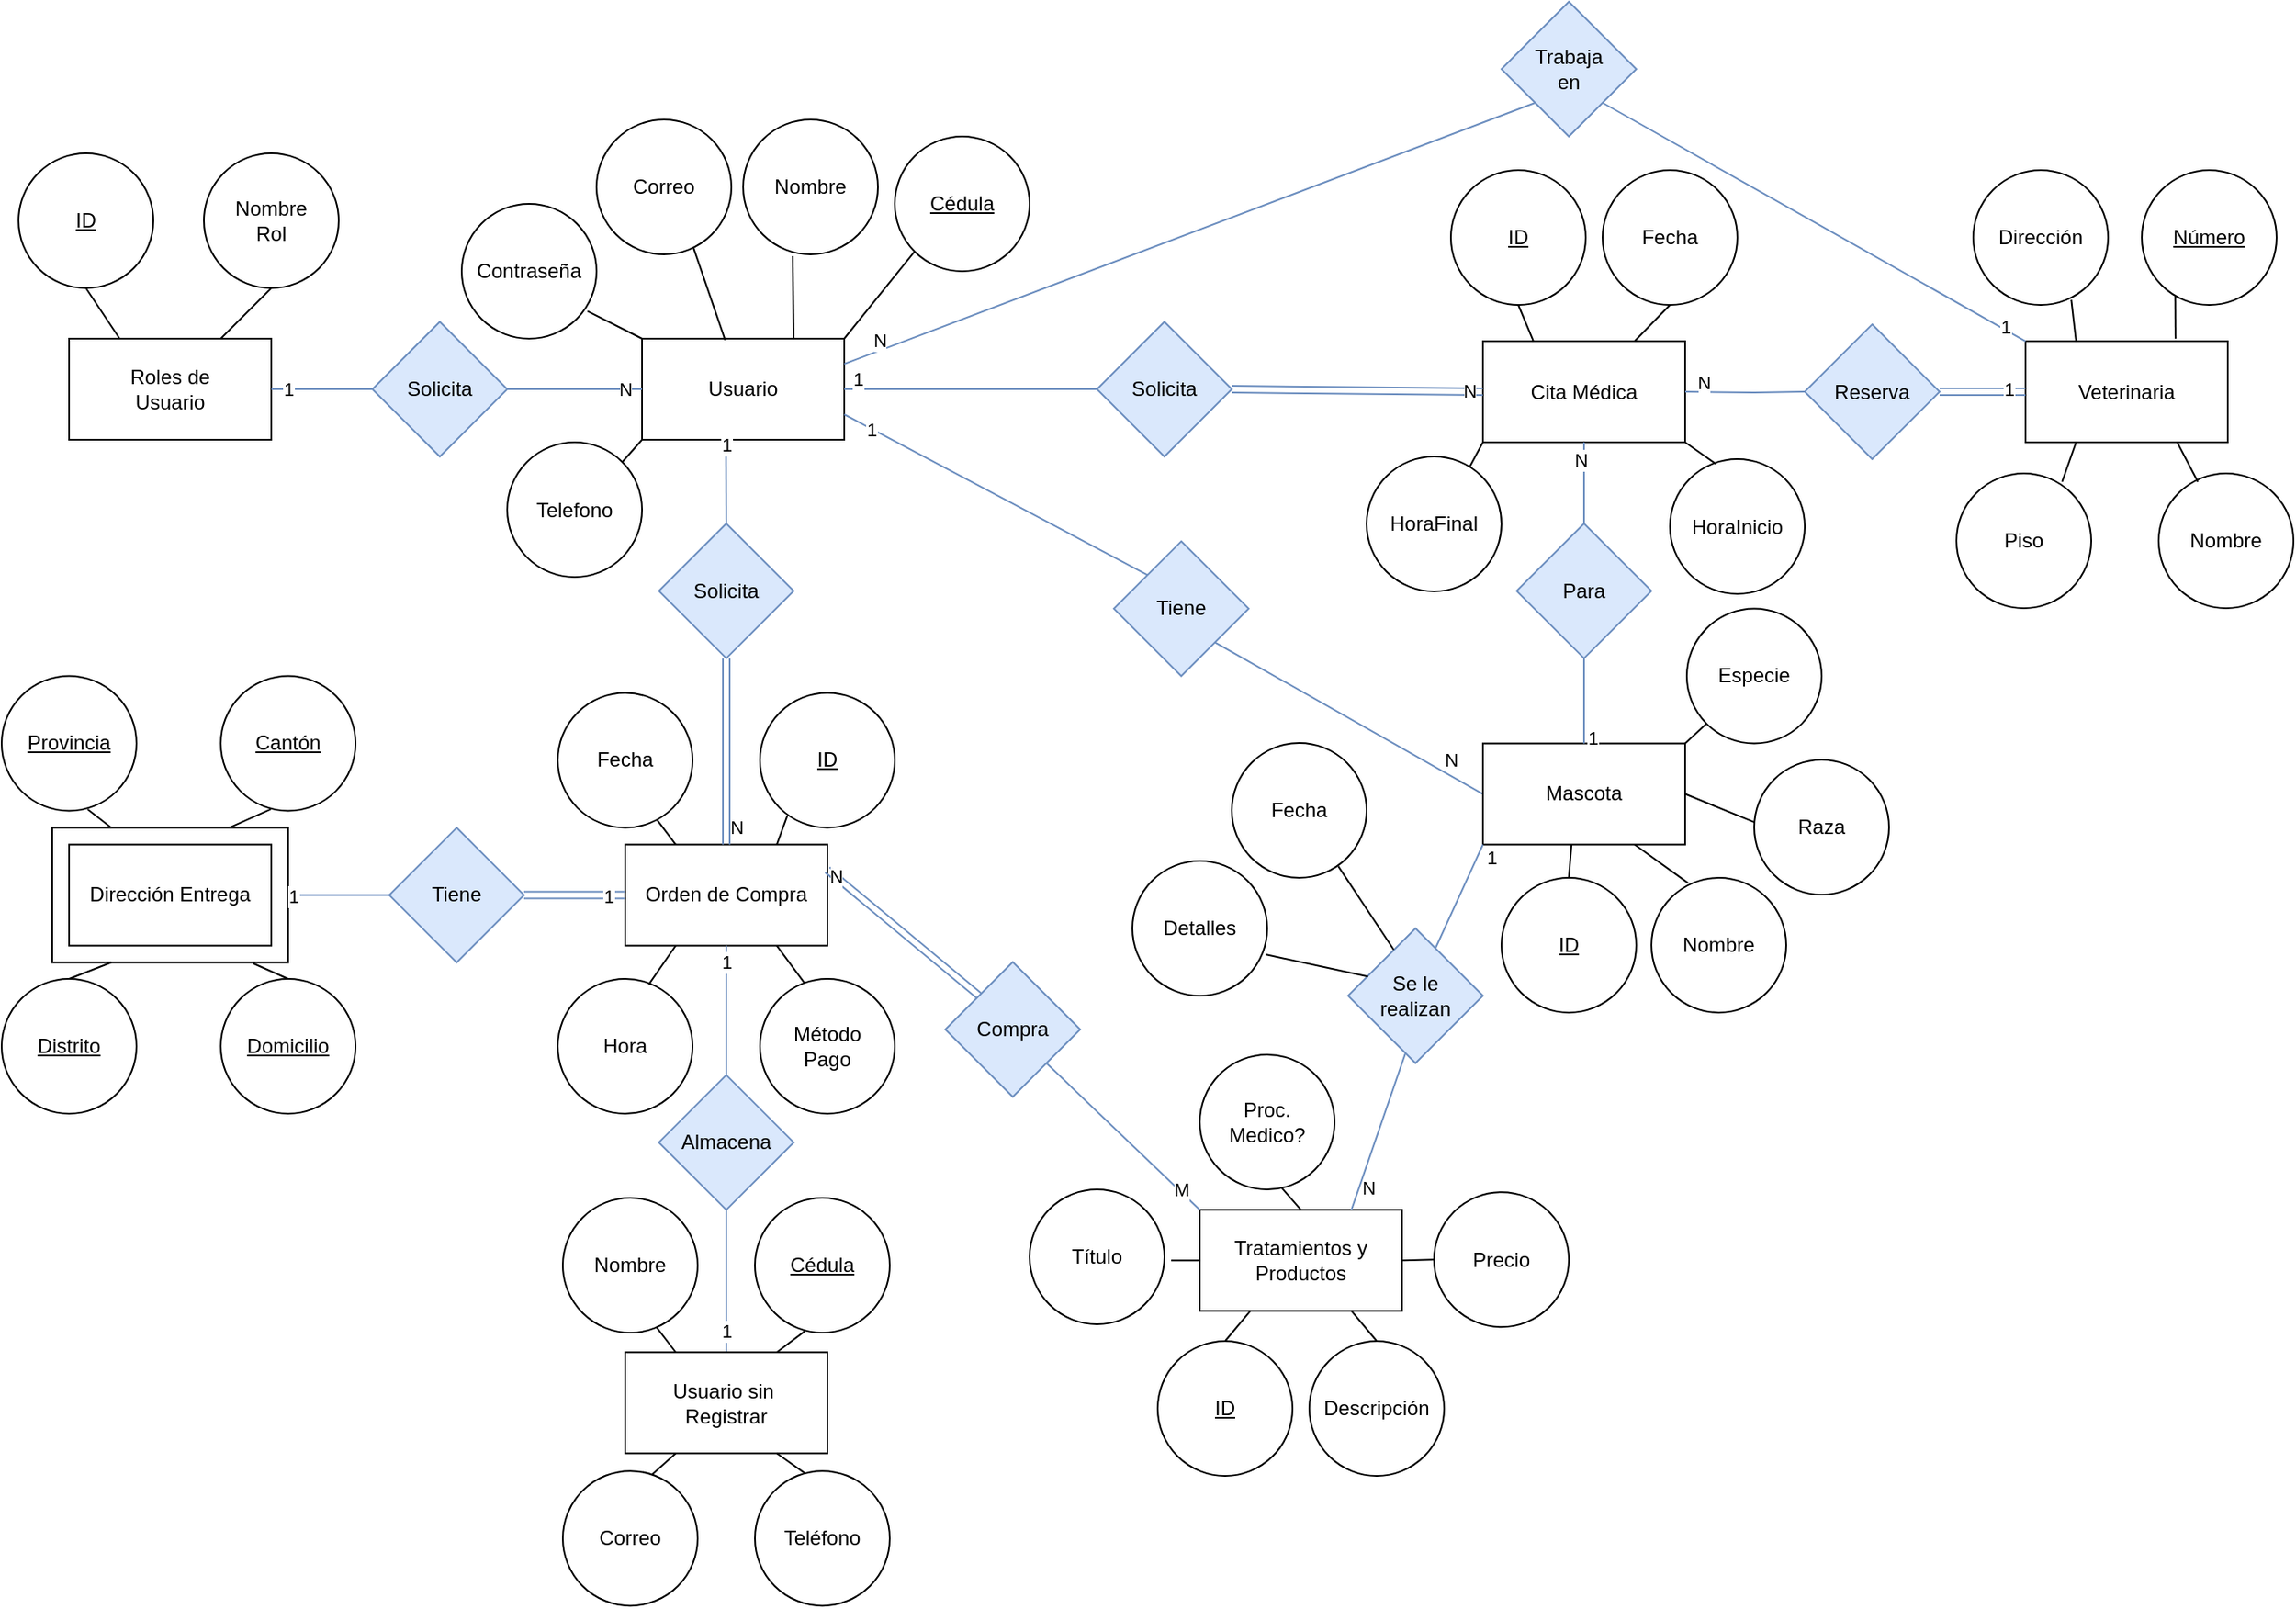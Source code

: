 <mxfile version="24.4.8" type="device">
  <diagram name="Página-1" id="InpyXBdEQ1ib-pP5Ox7U">
    <mxGraphModel dx="2137" dy="892" grid="1" gridSize="10" guides="1" tooltips="1" connect="1" arrows="1" fold="1" page="1" pageScale="1" pageWidth="827" pageHeight="1169" math="0" shadow="0">
      <root>
        <mxCell id="0" />
        <mxCell id="1" parent="0" />
        <mxCell id="BvGemA8bIDYToNcMl8A6-1" value="Tiene" style="rhombus;whiteSpace=wrap;html=1;fillColor=#dae8fc;strokeColor=#6c8ebf;" parent="1" vertex="1">
          <mxGeometry x="670" y="330.27" width="80" height="80" as="geometry" />
        </mxCell>
        <mxCell id="BvGemA8bIDYToNcMl8A6-3" value="Usuario" style="rounded=0;whiteSpace=wrap;html=1;" parent="1" vertex="1">
          <mxGeometry x="390" y="210" width="120" height="60" as="geometry" />
        </mxCell>
        <mxCell id="BvGemA8bIDYToNcMl8A6-6" value="&lt;u&gt;Cédula&lt;/u&gt;" style="ellipse;whiteSpace=wrap;html=1;aspect=fixed;" parent="1" vertex="1">
          <mxGeometry x="540" y="90" width="80" height="80" as="geometry" />
        </mxCell>
        <mxCell id="BvGemA8bIDYToNcMl8A6-7" value="Nombre" style="ellipse;whiteSpace=wrap;html=1;aspect=fixed;" parent="1" vertex="1">
          <mxGeometry x="450" y="80" width="80" height="80" as="geometry" />
        </mxCell>
        <mxCell id="BvGemA8bIDYToNcMl8A6-8" value="Telefono" style="ellipse;whiteSpace=wrap;html=1;aspect=fixed;" parent="1" vertex="1">
          <mxGeometry x="310" y="271.52" width="80" height="80" as="geometry" />
        </mxCell>
        <mxCell id="xqW-OVT-Sn8-4ts_59j7-11" value="" style="endArrow=none;html=1;rounded=0;entryX=0;entryY=1;entryDx=0;entryDy=0;exitX=1;exitY=0;exitDx=0;exitDy=0;" parent="1" source="BvGemA8bIDYToNcMl8A6-3" target="BvGemA8bIDYToNcMl8A6-6" edge="1">
          <mxGeometry width="50" height="50" relative="1" as="geometry">
            <mxPoint x="632" y="143" as="sourcePoint" />
            <mxPoint x="692" y="98" as="targetPoint" />
          </mxGeometry>
        </mxCell>
        <mxCell id="xqW-OVT-Sn8-4ts_59j7-12" value="" style="endArrow=none;html=1;rounded=0;entryX=1;entryY=0;entryDx=0;entryDy=0;exitX=0;exitY=1;exitDx=0;exitDy=0;" parent="1" source="BvGemA8bIDYToNcMl8A6-3" target="BvGemA8bIDYToNcMl8A6-8" edge="1">
          <mxGeometry width="50" height="50" relative="1" as="geometry">
            <mxPoint x="471" y="217" as="sourcePoint" />
            <mxPoint x="471" y="170" as="targetPoint" />
          </mxGeometry>
        </mxCell>
        <mxCell id="xqW-OVT-Sn8-4ts_59j7-17" value="" style="endArrow=none;html=1;rounded=0;entryX=0;entryY=0.5;entryDx=0;entryDy=0;exitX=1;exitY=1;exitDx=0;exitDy=0;fillColor=#dae8fc;strokeColor=#6c8ebf;" parent="1" source="BvGemA8bIDYToNcMl8A6-1" target="snElfxytlIYLs7NzGSzK-68" edge="1">
          <mxGeometry width="50" height="50" relative="1" as="geometry">
            <mxPoint x="980" y="500" as="sourcePoint" />
            <mxPoint x="1130.0" y="370" as="targetPoint" />
          </mxGeometry>
        </mxCell>
        <mxCell id="xqW-OVT-Sn8-4ts_59j7-148" value="N" style="edgeLabel;html=1;align=center;verticalAlign=middle;resizable=0;points=[];" parent="xqW-OVT-Sn8-4ts_59j7-17" vertex="1" connectable="0">
          <mxGeometry x="0.548" relative="1" as="geometry">
            <mxPoint x="17" as="offset" />
          </mxGeometry>
        </mxCell>
        <mxCell id="xqW-OVT-Sn8-4ts_59j7-18" value="" style="endArrow=none;html=1;rounded=0;entryX=0;entryY=0;entryDx=0;entryDy=0;exitX=1;exitY=0.75;exitDx=0;exitDy=0;fillColor=#dae8fc;strokeColor=#6c8ebf;" parent="1" source="BvGemA8bIDYToNcMl8A6-3" target="BvGemA8bIDYToNcMl8A6-1" edge="1">
          <mxGeometry width="50" height="50" relative="1" as="geometry">
            <mxPoint x="600" y="239.76" as="sourcePoint" />
            <mxPoint x="717" y="239.76" as="targetPoint" />
          </mxGeometry>
        </mxCell>
        <mxCell id="xqW-OVT-Sn8-4ts_59j7-147" value="1" style="edgeLabel;html=1;align=center;verticalAlign=middle;resizable=0;points=[];" parent="xqW-OVT-Sn8-4ts_59j7-18" vertex="1" connectable="0">
          <mxGeometry x="-0.898" relative="1" as="geometry">
            <mxPoint x="6" y="4" as="offset" />
          </mxGeometry>
        </mxCell>
        <mxCell id="xqW-OVT-Sn8-4ts_59j7-19" value="Especie" style="ellipse;whiteSpace=wrap;html=1;aspect=fixed;" parent="1" vertex="1">
          <mxGeometry x="1010" y="370.27" width="80" height="80" as="geometry" />
        </mxCell>
        <mxCell id="xqW-OVT-Sn8-4ts_59j7-20" value="&lt;u&gt;ID&lt;/u&gt;" style="ellipse;whiteSpace=wrap;html=1;aspect=fixed;" parent="1" vertex="1">
          <mxGeometry x="900" y="530" width="80" height="80" as="geometry" />
        </mxCell>
        <mxCell id="xqW-OVT-Sn8-4ts_59j7-22" value="" style="endArrow=none;html=1;rounded=0;entryX=1;entryY=0;entryDx=0;entryDy=0;exitX=0;exitY=1;exitDx=0;exitDy=0;" parent="1" source="xqW-OVT-Sn8-4ts_59j7-19" target="snElfxytlIYLs7NzGSzK-68" edge="1">
          <mxGeometry width="50" height="50" relative="1" as="geometry">
            <mxPoint x="1016" y="529.73" as="sourcePoint" />
            <mxPoint x="1025.0" y="479.73" as="targetPoint" />
          </mxGeometry>
        </mxCell>
        <mxCell id="xqW-OVT-Sn8-4ts_59j7-44" value="Veterinaria" style="rounded=0;whiteSpace=wrap;html=1;" parent="1" vertex="1">
          <mxGeometry x="1211" y="211.52" width="120" height="60" as="geometry" />
        </mxCell>
        <mxCell id="xqW-OVT-Sn8-4ts_59j7-86" value="Fecha" style="ellipse;whiteSpace=wrap;html=1;aspect=fixed;" parent="1" vertex="1">
          <mxGeometry x="340" y="420.27" width="80" height="80" as="geometry" />
        </mxCell>
        <mxCell id="xqW-OVT-Sn8-4ts_59j7-91" value="" style="endArrow=none;html=1;rounded=0;entryX=0.25;entryY=0;entryDx=0;entryDy=0;exitX=0.735;exitY=0.94;exitDx=0;exitDy=0;exitPerimeter=0;" parent="1" source="xqW-OVT-Sn8-4ts_59j7-86" target="Isk2B0gK5VFerVQsSnep-13" edge="1">
          <mxGeometry width="50" height="50" relative="1" as="geometry">
            <mxPoint x="418.4" y="530.27" as="sourcePoint" />
            <mxPoint x="493.4" y="500.27" as="targetPoint" />
          </mxGeometry>
        </mxCell>
        <mxCell id="xqW-OVT-Sn8-4ts_59j7-114" value="Dirección" style="ellipse;whiteSpace=wrap;html=1;aspect=fixed;" parent="1" vertex="1">
          <mxGeometry x="1180" y="110" width="80" height="80" as="geometry" />
        </mxCell>
        <mxCell id="xqW-OVT-Sn8-4ts_59j7-115" value="&lt;u&gt;Número&lt;/u&gt;" style="ellipse;whiteSpace=wrap;html=1;aspect=fixed;" parent="1" vertex="1">
          <mxGeometry x="1280" y="110" width="80" height="80" as="geometry" />
        </mxCell>
        <mxCell id="xqW-OVT-Sn8-4ts_59j7-116" value="Nombre" style="ellipse;whiteSpace=wrap;html=1;aspect=fixed;" parent="1" vertex="1">
          <mxGeometry x="1290" y="290" width="80" height="80" as="geometry" />
        </mxCell>
        <mxCell id="PlOGdAwKceW-dQgk5iU_-4" value="&lt;u&gt;Provincia&lt;/u&gt;" style="ellipse;whiteSpace=wrap;html=1;aspect=fixed;" parent="1" vertex="1">
          <mxGeometry x="10" y="410.27" width="80" height="80" as="geometry" />
        </mxCell>
        <mxCell id="PlOGdAwKceW-dQgk5iU_-5" value="&lt;u&gt;Cantón&lt;/u&gt;" style="ellipse;whiteSpace=wrap;html=1;aspect=fixed;" parent="1" vertex="1">
          <mxGeometry x="140" y="410.27" width="80" height="80" as="geometry" />
        </mxCell>
        <mxCell id="PlOGdAwKceW-dQgk5iU_-6" value="&lt;u&gt;Distrito&lt;/u&gt;" style="ellipse;whiteSpace=wrap;html=1;aspect=fixed;" parent="1" vertex="1">
          <mxGeometry x="10" y="590" width="80" height="80" as="geometry" />
        </mxCell>
        <mxCell id="PlOGdAwKceW-dQgk5iU_-7" value="&lt;u&gt;Domicilio&lt;/u&gt;" style="ellipse;whiteSpace=wrap;html=1;aspect=fixed;" parent="1" vertex="1">
          <mxGeometry x="140" y="590" width="80" height="80" as="geometry" />
        </mxCell>
        <mxCell id="PlOGdAwKceW-dQgk5iU_-8" value="" style="endArrow=none;html=1;rounded=0;entryX=0.851;entryY=1.006;entryDx=0;entryDy=0;exitX=0.5;exitY=0;exitDx=0;exitDy=0;entryPerimeter=0;" parent="1" source="PlOGdAwKceW-dQgk5iU_-7" target="snElfxytlIYLs7NzGSzK-10" edge="1">
          <mxGeometry width="50" height="50" relative="1" as="geometry">
            <mxPoint x="185.14" y="570" as="sourcePoint" />
            <mxPoint x="79.14" y="580" as="targetPoint" />
          </mxGeometry>
        </mxCell>
        <mxCell id="PlOGdAwKceW-dQgk5iU_-11" value="" style="endArrow=none;html=1;rounded=0;entryX=0.371;entryY=0.988;entryDx=0;entryDy=0;exitX=0.75;exitY=0;exitDx=0;exitDy=0;entryPerimeter=0;" parent="1" source="snElfxytlIYLs7NzGSzK-10" target="PlOGdAwKceW-dQgk5iU_-5" edge="1">
          <mxGeometry width="50" height="50" relative="1" as="geometry">
            <mxPoint x="139.14" y="520" as="sourcePoint" />
            <mxPoint x="165.14" y="580" as="targetPoint" />
          </mxGeometry>
        </mxCell>
        <mxCell id="Isk2B0gK5VFerVQsSnep-3" value="HoraFinal" style="ellipse;whiteSpace=wrap;html=1;aspect=fixed;" parent="1" vertex="1">
          <mxGeometry x="820" y="280" width="80" height="80" as="geometry" />
        </mxCell>
        <mxCell id="Isk2B0gK5VFerVQsSnep-4" value="Fecha" style="ellipse;whiteSpace=wrap;html=1;aspect=fixed;" parent="1" vertex="1">
          <mxGeometry x="960" y="110" width="80" height="80" as="geometry" />
        </mxCell>
        <mxCell id="Isk2B0gK5VFerVQsSnep-6" value="" style="endArrow=none;html=1;rounded=0;entryX=0.5;entryY=1;entryDx=0;entryDy=0;exitX=0.75;exitY=0;exitDx=0;exitDy=0;" parent="1" source="Isk2B0gK5VFerVQsSnep-15" target="Isk2B0gK5VFerVQsSnep-4" edge="1">
          <mxGeometry width="50" height="50" relative="1" as="geometry">
            <mxPoint x="859.0" y="376.36" as="sourcePoint" />
            <mxPoint x="899.4" y="436.52" as="targetPoint" />
          </mxGeometry>
        </mxCell>
        <mxCell id="Isk2B0gK5VFerVQsSnep-11" value="&lt;u&gt;ID&lt;/u&gt;" style="ellipse;whiteSpace=wrap;html=1;aspect=fixed;" parent="1" vertex="1">
          <mxGeometry x="460" y="420.27" width="80" height="80" as="geometry" />
        </mxCell>
        <mxCell id="Isk2B0gK5VFerVQsSnep-12" value="" style="endArrow=none;html=1;rounded=0;exitX=0.75;exitY=0;exitDx=0;exitDy=0;entryX=0.202;entryY=0.913;entryDx=0;entryDy=0;entryPerimeter=0;" parent="1" source="Isk2B0gK5VFerVQsSnep-13" target="Isk2B0gK5VFerVQsSnep-11" edge="1">
          <mxGeometry width="50" height="50" relative="1" as="geometry">
            <mxPoint x="388.4" y="500.27" as="sourcePoint" />
            <mxPoint x="483" y="460.27" as="targetPoint" />
          </mxGeometry>
        </mxCell>
        <mxCell id="Isk2B0gK5VFerVQsSnep-13" value="Orden de Compra" style="rounded=0;whiteSpace=wrap;html=1;" parent="1" vertex="1">
          <mxGeometry x="380" y="510.27" width="120" height="60" as="geometry" />
        </mxCell>
        <mxCell id="Isk2B0gK5VFerVQsSnep-15" value="&lt;div&gt;Cita Médica&lt;/div&gt;" style="rounded=0;whiteSpace=wrap;html=1;" parent="1" vertex="1">
          <mxGeometry x="889" y="211.52" width="120" height="60" as="geometry" />
        </mxCell>
        <mxCell id="Isk2B0gK5VFerVQsSnep-16" value="Tratamientos y Productos" style="rounded=0;whiteSpace=wrap;html=1;" parent="1" vertex="1">
          <mxGeometry x="721" y="727.08" width="120" height="60" as="geometry" />
        </mxCell>
        <mxCell id="Isk2B0gK5VFerVQsSnep-17" value="&lt;u&gt;ID&lt;/u&gt;" style="ellipse;whiteSpace=wrap;html=1;aspect=fixed;" parent="1" vertex="1">
          <mxGeometry x="696" y="805.0" width="80" height="80" as="geometry" />
        </mxCell>
        <mxCell id="Isk2B0gK5VFerVQsSnep-18" value="Descripción" style="ellipse;whiteSpace=wrap;html=1;aspect=fixed;" parent="1" vertex="1">
          <mxGeometry x="786" y="805.0" width="80" height="80" as="geometry" />
        </mxCell>
        <mxCell id="Isk2B0gK5VFerVQsSnep-22" value="" style="endArrow=none;html=1;rounded=0;entryX=0.5;entryY=0;entryDx=0;entryDy=0;exitX=0.25;exitY=1;exitDx=0;exitDy=0;" parent="1" source="Isk2B0gK5VFerVQsSnep-16" target="Isk2B0gK5VFerVQsSnep-17" edge="1">
          <mxGeometry width="50" height="50" relative="1" as="geometry">
            <mxPoint x="832.83" y="747.36" as="sourcePoint" />
            <mxPoint x="812.83" y="708.36" as="targetPoint" />
          </mxGeometry>
        </mxCell>
        <mxCell id="Isk2B0gK5VFerVQsSnep-23" value="" style="endArrow=none;html=1;rounded=0;entryX=0.5;entryY=0;entryDx=0;entryDy=0;exitX=0.75;exitY=1;exitDx=0;exitDy=0;" parent="1" source="Isk2B0gK5VFerVQsSnep-16" target="Isk2B0gK5VFerVQsSnep-18" edge="1">
          <mxGeometry width="50" height="50" relative="1" as="geometry">
            <mxPoint x="842.83" y="757.36" as="sourcePoint" />
            <mxPoint x="822.83" y="718.36" as="targetPoint" />
          </mxGeometry>
        </mxCell>
        <mxCell id="Isk2B0gK5VFerVQsSnep-38" value="Solicita" style="rhombus;whiteSpace=wrap;html=1;fillColor=#dae8fc;strokeColor=#6c8ebf;" parent="1" vertex="1">
          <mxGeometry x="660" y="200" width="80" height="80" as="geometry" />
        </mxCell>
        <mxCell id="Isk2B0gK5VFerVQsSnep-39" value="" style="endArrow=none;html=1;rounded=0;exitX=1;exitY=0.5;exitDx=0;exitDy=0;fillColor=#dae8fc;strokeColor=#6c8ebf;entryX=0;entryY=0.5;entryDx=0;entryDy=0;" parent="1" source="BvGemA8bIDYToNcMl8A6-3" target="Isk2B0gK5VFerVQsSnep-38" edge="1">
          <mxGeometry width="50" height="50" relative="1" as="geometry">
            <mxPoint x="521" y="250" as="sourcePoint" />
            <mxPoint x="580" y="330" as="targetPoint" />
          </mxGeometry>
        </mxCell>
        <mxCell id="Isk2B0gK5VFerVQsSnep-40" value="1" style="edgeLabel;html=1;align=center;verticalAlign=middle;resizable=0;points=[];" parent="Isk2B0gK5VFerVQsSnep-39" vertex="1" connectable="0">
          <mxGeometry x="-0.898" relative="1" as="geometry">
            <mxPoint y="-6" as="offset" />
          </mxGeometry>
        </mxCell>
        <mxCell id="Isk2B0gK5VFerVQsSnep-44" value="" style="endArrow=none;html=1;rounded=0;exitX=0;exitY=0.5;exitDx=0;exitDy=0;fillColor=#dae8fc;strokeColor=#6c8ebf;shape=link;entryX=1;entryY=0.5;entryDx=0;entryDy=0;" parent="1" source="Isk2B0gK5VFerVQsSnep-15" target="Isk2B0gK5VFerVQsSnep-38" edge="1">
          <mxGeometry width="50" height="50" relative="1" as="geometry">
            <mxPoint x="720.88" y="241.52" as="sourcePoint" />
            <mxPoint x="871.24" y="80" as="targetPoint" />
          </mxGeometry>
        </mxCell>
        <mxCell id="Isk2B0gK5VFerVQsSnep-45" value="N" style="edgeLabel;html=1;align=center;verticalAlign=middle;resizable=0;points=[];" parent="Isk2B0gK5VFerVQsSnep-44" vertex="1" connectable="0">
          <mxGeometry x="-0.898" relative="1" as="geometry">
            <mxPoint x="-1" y="-1" as="offset" />
          </mxGeometry>
        </mxCell>
        <mxCell id="Isk2B0gK5VFerVQsSnep-50" value="Solicita" style="rhombus;whiteSpace=wrap;html=1;fillColor=#dae8fc;strokeColor=#6c8ebf;" parent="1" vertex="1">
          <mxGeometry x="400" y="319.73" width="80" height="80" as="geometry" />
        </mxCell>
        <mxCell id="Isk2B0gK5VFerVQsSnep-51" value="" style="endArrow=none;html=1;rounded=0;entryX=0.5;entryY=1;entryDx=0;entryDy=0;fillColor=#dae8fc;strokeColor=#6c8ebf;exitX=0.5;exitY=0;exitDx=0;exitDy=0;shape=link;" parent="1" source="Isk2B0gK5VFerVQsSnep-13" target="Isk2B0gK5VFerVQsSnep-50" edge="1">
          <mxGeometry width="50" height="50" relative="1" as="geometry">
            <mxPoint x="300" y="450" as="sourcePoint" />
            <mxPoint x="330" y="590" as="targetPoint" />
          </mxGeometry>
        </mxCell>
        <mxCell id="Isk2B0gK5VFerVQsSnep-52" value="N" style="edgeLabel;html=1;align=center;verticalAlign=middle;resizable=0;points=[];" parent="Isk2B0gK5VFerVQsSnep-51" vertex="1" connectable="0">
          <mxGeometry x="-0.898" relative="1" as="geometry">
            <mxPoint x="6" y="-5" as="offset" />
          </mxGeometry>
        </mxCell>
        <mxCell id="Isk2B0gK5VFerVQsSnep-53" value="" style="endArrow=none;html=1;rounded=0;entryX=0.5;entryY=0;entryDx=0;entryDy=0;exitX=0.415;exitY=1.002;exitDx=0;exitDy=0;fillColor=#dae8fc;strokeColor=#6c8ebf;exitPerimeter=0;" parent="1" source="BvGemA8bIDYToNcMl8A6-3" target="Isk2B0gK5VFerVQsSnep-50" edge="1">
          <mxGeometry width="50" height="50" relative="1" as="geometry">
            <mxPoint x="556" y="250" as="sourcePoint" />
            <mxPoint x="783" y="250" as="targetPoint" />
          </mxGeometry>
        </mxCell>
        <mxCell id="Isk2B0gK5VFerVQsSnep-54" value="1" style="edgeLabel;html=1;align=center;verticalAlign=middle;resizable=0;points=[];" parent="Isk2B0gK5VFerVQsSnep-53" vertex="1" connectable="0">
          <mxGeometry x="-0.898" relative="1" as="geometry">
            <mxPoint as="offset" />
          </mxGeometry>
        </mxCell>
        <mxCell id="Isk2B0gK5VFerVQsSnep-60" value="Piso" style="ellipse;whiteSpace=wrap;html=1;aspect=fixed;" parent="1" vertex="1">
          <mxGeometry x="1170" y="290" width="80" height="80" as="geometry" />
        </mxCell>
        <mxCell id="Isk2B0gK5VFerVQsSnep-81" value="HoraInicio" style="ellipse;whiteSpace=wrap;html=1;aspect=fixed;" parent="1" vertex="1">
          <mxGeometry x="1000" y="281.52" width="80" height="80" as="geometry" />
        </mxCell>
        <mxCell id="Isk2B0gK5VFerVQsSnep-82" value="" style="endArrow=none;html=1;rounded=0;entryX=1;entryY=1;entryDx=0;entryDy=0;exitX=0.343;exitY=0.037;exitDx=0;exitDy=0;exitPerimeter=0;" parent="1" source="Isk2B0gK5VFerVQsSnep-81" target="Isk2B0gK5VFerVQsSnep-15" edge="1">
          <mxGeometry width="50" height="50" relative="1" as="geometry">
            <mxPoint x="769" y="421.52" as="sourcePoint" />
            <mxPoint x="769" y="401.52" as="targetPoint" />
          </mxGeometry>
        </mxCell>
        <mxCell id="Isk2B0gK5VFerVQsSnep-125" value="Contraseña" style="ellipse;whiteSpace=wrap;html=1;aspect=fixed;" parent="1" vertex="1">
          <mxGeometry x="283" y="130" width="80" height="80" as="geometry" />
        </mxCell>
        <mxCell id="Isk2B0gK5VFerVQsSnep-126" value="" style="endArrow=none;html=1;rounded=0;entryX=0.933;entryY=0.796;entryDx=0;entryDy=0;exitX=0;exitY=0;exitDx=0;exitDy=0;entryPerimeter=0;" parent="1" source="BvGemA8bIDYToNcMl8A6-3" target="Isk2B0gK5VFerVQsSnep-125" edge="1">
          <mxGeometry width="50" height="50" relative="1" as="geometry">
            <mxPoint x="521" y="220" as="sourcePoint" />
            <mxPoint x="547" y="188" as="targetPoint" />
          </mxGeometry>
        </mxCell>
        <mxCell id="snElfxytlIYLs7NzGSzK-1" value="Correo" style="ellipse;whiteSpace=wrap;html=1;aspect=fixed;" vertex="1" parent="1">
          <mxGeometry x="363" y="80" width="80" height="80" as="geometry" />
        </mxCell>
        <mxCell id="snElfxytlIYLs7NzGSzK-2" value="" style="endArrow=none;html=1;rounded=0;entryX=0.719;entryY=0.951;entryDx=0;entryDy=0;exitX=0.411;exitY=0.013;exitDx=0;exitDy=0;exitPerimeter=0;entryPerimeter=0;" edge="1" parent="1" source="BvGemA8bIDYToNcMl8A6-3" target="snElfxytlIYLs7NzGSzK-1">
          <mxGeometry width="50" height="50" relative="1" as="geometry">
            <mxPoint x="400" y="220" as="sourcePoint" />
            <mxPoint x="371" y="234" as="targetPoint" />
          </mxGeometry>
        </mxCell>
        <mxCell id="snElfxytlIYLs7NzGSzK-3" value="" style="endArrow=none;html=1;rounded=0;entryX=0.368;entryY=1.013;entryDx=0;entryDy=0;exitX=0.75;exitY=0;exitDx=0;exitDy=0;entryPerimeter=0;" edge="1" parent="1" source="BvGemA8bIDYToNcMl8A6-3" target="BvGemA8bIDYToNcMl8A6-7">
          <mxGeometry width="50" height="50" relative="1" as="geometry">
            <mxPoint x="466" y="190" as="sourcePoint" />
            <mxPoint x="414" y="148" as="targetPoint" />
          </mxGeometry>
        </mxCell>
        <mxCell id="snElfxytlIYLs7NzGSzK-7" value="Hora" style="ellipse;whiteSpace=wrap;html=1;aspect=fixed;" vertex="1" parent="1">
          <mxGeometry x="340" y="590" width="80" height="80" as="geometry" />
        </mxCell>
        <mxCell id="snElfxytlIYLs7NzGSzK-8" value="" style="endArrow=none;html=1;rounded=0;entryX=0.25;entryY=1;entryDx=0;entryDy=0;exitX=0.675;exitY=0.041;exitDx=0;exitDy=0;exitPerimeter=0;" edge="1" parent="1" source="snElfxytlIYLs7NzGSzK-7" target="Isk2B0gK5VFerVQsSnep-13">
          <mxGeometry width="50" height="50" relative="1" as="geometry">
            <mxPoint x="-71" y="540" as="sourcePoint" />
            <mxPoint x="-64" y="498" as="targetPoint" />
          </mxGeometry>
        </mxCell>
        <mxCell id="snElfxytlIYLs7NzGSzK-9" value="" style="group" vertex="1" connectable="0" parent="1">
          <mxGeometry x="40" y="500.27" width="140" height="80" as="geometry" />
        </mxCell>
        <mxCell id="snElfxytlIYLs7NzGSzK-10" value="" style="rounded=0;whiteSpace=wrap;html=1;" vertex="1" parent="snElfxytlIYLs7NzGSzK-9">
          <mxGeometry width="140" height="80" as="geometry" />
        </mxCell>
        <mxCell id="snElfxytlIYLs7NzGSzK-11" value="Dirección Entrega" style="rounded=0;whiteSpace=wrap;html=1;" vertex="1" parent="snElfxytlIYLs7NzGSzK-9">
          <mxGeometry x="10" y="10" width="120" height="60" as="geometry" />
        </mxCell>
        <mxCell id="snElfxytlIYLs7NzGSzK-12" value="" style="endArrow=none;html=1;rounded=0;entryX=0.25;entryY=1;entryDx=0;entryDy=0;exitX=0.5;exitY=0;exitDx=0;exitDy=0;" edge="1" parent="1" source="PlOGdAwKceW-dQgk5iU_-6" target="snElfxytlIYLs7NzGSzK-10">
          <mxGeometry width="50" height="50" relative="1" as="geometry">
            <mxPoint x="155" y="510" as="sourcePoint" />
            <mxPoint x="156" y="488" as="targetPoint" />
          </mxGeometry>
        </mxCell>
        <mxCell id="snElfxytlIYLs7NzGSzK-13" value="Tiene" style="rhombus;whiteSpace=wrap;html=1;fillColor=#dae8fc;strokeColor=#6c8ebf;" vertex="1" parent="1">
          <mxGeometry x="240" y="500.27" width="80" height="80" as="geometry" />
        </mxCell>
        <mxCell id="snElfxytlIYLs7NzGSzK-14" value="" style="endArrow=none;html=1;rounded=0;exitX=1;exitY=0.5;exitDx=0;exitDy=0;fillColor=#dae8fc;strokeColor=#6c8ebf;entryX=0;entryY=0.5;entryDx=0;entryDy=0;" edge="1" parent="1" source="snElfxytlIYLs7NzGSzK-10" target="snElfxytlIYLs7NzGSzK-13">
          <mxGeometry width="50" height="50" relative="1" as="geometry">
            <mxPoint x="215" y="630.27" as="sourcePoint" />
            <mxPoint x="243.333" y="571.937" as="targetPoint" />
          </mxGeometry>
        </mxCell>
        <mxCell id="snElfxytlIYLs7NzGSzK-15" value="1" style="edgeLabel;html=1;align=center;verticalAlign=middle;resizable=0;points=[];" vertex="1" connectable="0" parent="snElfxytlIYLs7NzGSzK-14">
          <mxGeometry x="-0.898" relative="1" as="geometry">
            <mxPoint as="offset" />
          </mxGeometry>
        </mxCell>
        <mxCell id="snElfxytlIYLs7NzGSzK-16" value="" style="endArrow=none;html=1;rounded=0;entryX=1;entryY=0.5;entryDx=0;entryDy=0;fillColor=#dae8fc;strokeColor=#6c8ebf;exitX=0;exitY=0.5;exitDx=0;exitDy=0;shape=link;" edge="1" parent="1" source="Isk2B0gK5VFerVQsSnep-13" target="snElfxytlIYLs7NzGSzK-13">
          <mxGeometry width="50" height="50" relative="1" as="geometry">
            <mxPoint x="450" y="520" as="sourcePoint" />
            <mxPoint x="450" y="450" as="targetPoint" />
          </mxGeometry>
        </mxCell>
        <mxCell id="snElfxytlIYLs7NzGSzK-17" value="1" style="edgeLabel;html=1;align=center;verticalAlign=middle;resizable=0;points=[];" vertex="1" connectable="0" parent="snElfxytlIYLs7NzGSzK-16">
          <mxGeometry x="-0.898" relative="1" as="geometry">
            <mxPoint x="-7" as="offset" />
          </mxGeometry>
        </mxCell>
        <mxCell id="snElfxytlIYLs7NzGSzK-18" value="Nombre" style="ellipse;whiteSpace=wrap;html=1;aspect=fixed;" vertex="1" parent="1">
          <mxGeometry x="343" y="720" width="80" height="80" as="geometry" />
        </mxCell>
        <mxCell id="snElfxytlIYLs7NzGSzK-19" value="&lt;u&gt;Cédula&lt;/u&gt;" style="ellipse;whiteSpace=wrap;html=1;aspect=fixed;" vertex="1" parent="1">
          <mxGeometry x="457" y="720" width="80" height="80" as="geometry" />
        </mxCell>
        <mxCell id="snElfxytlIYLs7NzGSzK-20" value="Correo" style="ellipse;whiteSpace=wrap;html=1;aspect=fixed;" vertex="1" parent="1">
          <mxGeometry x="343" y="882.08" width="80" height="80" as="geometry" />
        </mxCell>
        <mxCell id="snElfxytlIYLs7NzGSzK-24" value="" style="endArrow=none;html=1;rounded=0;entryX=0.371;entryY=0.988;entryDx=0;entryDy=0;exitX=0.75;exitY=0;exitDx=0;exitDy=0;entryPerimeter=0;" edge="1" parent="1" source="snElfxytlIYLs7NzGSzK-38" target="snElfxytlIYLs7NzGSzK-19">
          <mxGeometry width="50" height="50" relative="1" as="geometry">
            <mxPoint x="478" y="800" as="sourcePoint" />
            <mxPoint x="498.14" y="879.73" as="targetPoint" />
          </mxGeometry>
        </mxCell>
        <mxCell id="snElfxytlIYLs7NzGSzK-28" value="" style="endArrow=none;html=1;rounded=0;entryX=0.25;entryY=1;entryDx=0;entryDy=0;exitX=0.663;exitY=0.026;exitDx=0;exitDy=0;exitPerimeter=0;" edge="1" parent="1" source="snElfxytlIYLs7NzGSzK-20" target="snElfxytlIYLs7NzGSzK-38">
          <mxGeometry width="50" height="50" relative="1" as="geometry">
            <mxPoint x="488" y="809.73" as="sourcePoint" />
            <mxPoint x="408" y="880" as="targetPoint" />
          </mxGeometry>
        </mxCell>
        <mxCell id="snElfxytlIYLs7NzGSzK-30" value="Almacena" style="rhombus;whiteSpace=wrap;html=1;fillColor=#dae8fc;strokeColor=#6c8ebf;" vertex="1" parent="1">
          <mxGeometry x="400" y="647.08" width="80" height="80" as="geometry" />
        </mxCell>
        <mxCell id="snElfxytlIYLs7NzGSzK-31" value="" style="endArrow=none;html=1;rounded=0;entryX=0.5;entryY=0;entryDx=0;entryDy=0;fillColor=#dae8fc;strokeColor=#6c8ebf;exitX=0.5;exitY=1;exitDx=0;exitDy=0;" edge="1" parent="1" source="Isk2B0gK5VFerVQsSnep-13" target="snElfxytlIYLs7NzGSzK-30">
          <mxGeometry width="50" height="50" relative="1" as="geometry">
            <mxPoint x="380" y="550" as="sourcePoint" />
            <mxPoint x="291" y="496" as="targetPoint" />
          </mxGeometry>
        </mxCell>
        <mxCell id="snElfxytlIYLs7NzGSzK-32" value="1" style="edgeLabel;html=1;align=center;verticalAlign=middle;resizable=0;points=[];" vertex="1" connectable="0" parent="snElfxytlIYLs7NzGSzK-31">
          <mxGeometry x="-0.898" relative="1" as="geometry">
            <mxPoint y="5" as="offset" />
          </mxGeometry>
        </mxCell>
        <mxCell id="snElfxytlIYLs7NzGSzK-33" value="" style="endArrow=none;html=1;rounded=0;exitX=0.5;exitY=0;exitDx=0;exitDy=0;fillColor=#dae8fc;strokeColor=#6c8ebf;entryX=0.5;entryY=1;entryDx=0;entryDy=0;" edge="1" parent="1" source="snElfxytlIYLs7NzGSzK-38" target="snElfxytlIYLs7NzGSzK-30">
          <mxGeometry width="50" height="50" relative="1" as="geometry">
            <mxPoint x="180" y="700" as="sourcePoint" />
            <mxPoint x="250" y="650" as="targetPoint" />
          </mxGeometry>
        </mxCell>
        <mxCell id="snElfxytlIYLs7NzGSzK-34" value="1" style="edgeLabel;html=1;align=center;verticalAlign=middle;resizable=0;points=[];" vertex="1" connectable="0" parent="snElfxytlIYLs7NzGSzK-33">
          <mxGeometry x="-0.898" relative="1" as="geometry">
            <mxPoint y="-8" as="offset" />
          </mxGeometry>
        </mxCell>
        <mxCell id="snElfxytlIYLs7NzGSzK-38" value="&lt;div&gt;Usuario sin&amp;nbsp;&lt;/div&gt;&lt;div&gt;Registrar&lt;/div&gt;" style="rounded=0;whiteSpace=wrap;html=1;" vertex="1" parent="1">
          <mxGeometry x="380" y="811.62" width="120" height="60" as="geometry" />
        </mxCell>
        <mxCell id="snElfxytlIYLs7NzGSzK-40" value="Teléfono" style="ellipse;whiteSpace=wrap;html=1;aspect=fixed;" vertex="1" parent="1">
          <mxGeometry x="457" y="882.08" width="80" height="80" as="geometry" />
        </mxCell>
        <mxCell id="snElfxytlIYLs7NzGSzK-41" value="" style="endArrow=none;html=1;rounded=0;exitX=0.75;exitY=1;exitDx=0;exitDy=0;entryX=0.371;entryY=0.017;entryDx=0;entryDy=0;entryPerimeter=0;" edge="1" parent="1" source="snElfxytlIYLs7NzGSzK-38" target="snElfxytlIYLs7NzGSzK-40">
          <mxGeometry width="50" height="50" relative="1" as="geometry">
            <mxPoint x="483" y="822" as="sourcePoint" />
            <mxPoint x="483" y="880" as="targetPoint" />
          </mxGeometry>
        </mxCell>
        <mxCell id="snElfxytlIYLs7NzGSzK-42" value="" style="endArrow=none;html=1;rounded=0;entryX=0.438;entryY=1.004;entryDx=0;entryDy=0;entryPerimeter=0;exitX=0.5;exitY=0;exitDx=0;exitDy=0;" edge="1" parent="1" source="xqW-OVT-Sn8-4ts_59j7-20" target="snElfxytlIYLs7NzGSzK-68">
          <mxGeometry width="50" height="50" relative="1" as="geometry">
            <mxPoint x="960" y="570" as="sourcePoint" />
            <mxPoint x="955.0" y="479.73" as="targetPoint" />
          </mxGeometry>
        </mxCell>
        <mxCell id="snElfxytlIYLs7NzGSzK-43" value="Raza" style="ellipse;whiteSpace=wrap;html=1;aspect=fixed;" vertex="1" parent="1">
          <mxGeometry x="1050" y="460" width="80" height="80" as="geometry" />
        </mxCell>
        <mxCell id="snElfxytlIYLs7NzGSzK-44" value="Nombre" style="ellipse;whiteSpace=wrap;html=1;aspect=fixed;" vertex="1" parent="1">
          <mxGeometry x="989" y="530" width="80" height="80" as="geometry" />
        </mxCell>
        <mxCell id="snElfxytlIYLs7NzGSzK-45" value="Método&lt;div&gt;Pago&lt;/div&gt;" style="ellipse;whiteSpace=wrap;html=1;aspect=fixed;" vertex="1" parent="1">
          <mxGeometry x="460" y="590" width="80" height="80" as="geometry" />
        </mxCell>
        <mxCell id="snElfxytlIYLs7NzGSzK-46" value="" style="endArrow=none;html=1;rounded=0;entryX=0.75;entryY=1;entryDx=0;entryDy=0;exitX=0.331;exitY=0.032;exitDx=0;exitDy=0;exitPerimeter=0;" edge="1" parent="1" source="snElfxytlIYLs7NzGSzK-45" target="Isk2B0gK5VFerVQsSnep-13">
          <mxGeometry width="50" height="50" relative="1" as="geometry">
            <mxPoint x="400" y="600" as="sourcePoint" />
            <mxPoint x="420" y="580" as="targetPoint" />
          </mxGeometry>
        </mxCell>
        <mxCell id="snElfxytlIYLs7NzGSzK-47" value="" style="endArrow=none;html=1;rounded=0;entryX=0.003;entryY=0.463;entryDx=0;entryDy=0;exitX=1;exitY=0.5;exitDx=0;exitDy=0;entryPerimeter=0;" edge="1" parent="1" source="snElfxytlIYLs7NzGSzK-68" target="snElfxytlIYLs7NzGSzK-43">
          <mxGeometry width="50" height="50" relative="1" as="geometry">
            <mxPoint x="955.0" y="559.73" as="sourcePoint" />
            <mxPoint x="1035" y="489.73" as="targetPoint" />
          </mxGeometry>
        </mxCell>
        <mxCell id="snElfxytlIYLs7NzGSzK-48" value="" style="endArrow=none;html=1;rounded=0;entryX=0.271;entryY=0.038;entryDx=0;entryDy=0;exitX=0.75;exitY=1;exitDx=0;exitDy=0;entryPerimeter=0;" edge="1" parent="1" source="snElfxytlIYLs7NzGSzK-68" target="snElfxytlIYLs7NzGSzK-44">
          <mxGeometry width="50" height="50" relative="1" as="geometry">
            <mxPoint x="1025.0" y="559.73" as="sourcePoint" />
            <mxPoint x="1035" y="489.73" as="targetPoint" />
          </mxGeometry>
        </mxCell>
        <mxCell id="snElfxytlIYLs7NzGSzK-49" value="&lt;u&gt;ID&lt;/u&gt;" style="ellipse;whiteSpace=wrap;html=1;aspect=fixed;" vertex="1" parent="1">
          <mxGeometry x="870" y="110.0" width="80" height="80" as="geometry" />
        </mxCell>
        <mxCell id="snElfxytlIYLs7NzGSzK-50" value="" style="endArrow=none;html=1;rounded=0;exitX=0.766;exitY=0.074;exitDx=0;exitDy=0;entryX=0;entryY=1;entryDx=0;entryDy=0;exitPerimeter=0;" edge="1" parent="1" source="Isk2B0gK5VFerVQsSnep-3" target="Isk2B0gK5VFerVQsSnep-15">
          <mxGeometry width="50" height="50" relative="1" as="geometry">
            <mxPoint x="1043" y="307.52" as="sourcePoint" />
            <mxPoint x="979" y="291.52" as="targetPoint" />
          </mxGeometry>
        </mxCell>
        <mxCell id="snElfxytlIYLs7NzGSzK-51" value="" style="endArrow=none;html=1;rounded=0;exitX=0.5;exitY=1;exitDx=0;exitDy=0;entryX=0.25;entryY=0;entryDx=0;entryDy=0;" edge="1" parent="1" source="snElfxytlIYLs7NzGSzK-49" target="Isk2B0gK5VFerVQsSnep-15">
          <mxGeometry width="50" height="50" relative="1" as="geometry">
            <mxPoint x="959" y="311.52" as="sourcePoint" />
            <mxPoint x="959" y="281.52" as="targetPoint" />
          </mxGeometry>
        </mxCell>
        <mxCell id="snElfxytlIYLs7NzGSzK-68" value="Mascota" style="rounded=0;whiteSpace=wrap;html=1;" vertex="1" parent="1">
          <mxGeometry x="889" y="450.27" width="120" height="60" as="geometry" />
        </mxCell>
        <mxCell id="snElfxytlIYLs7NzGSzK-71" value="Proc.&lt;div&gt;Medico?&lt;/div&gt;" style="ellipse;whiteSpace=wrap;html=1;aspect=fixed;" vertex="1" parent="1">
          <mxGeometry x="721" y="635.0" width="80" height="80" as="geometry" />
        </mxCell>
        <mxCell id="snElfxytlIYLs7NzGSzK-72" value="" style="endArrow=none;html=1;rounded=0;entryX=0.5;entryY=0;entryDx=0;entryDy=0;exitX=0.61;exitY=0.991;exitDx=0;exitDy=0;exitPerimeter=0;" edge="1" parent="1" source="snElfxytlIYLs7NzGSzK-71" target="Isk2B0gK5VFerVQsSnep-16">
          <mxGeometry width="50" height="50" relative="1" as="geometry">
            <mxPoint x="761" y="797" as="sourcePoint" />
            <mxPoint x="746" y="815" as="targetPoint" />
          </mxGeometry>
        </mxCell>
        <mxCell id="snElfxytlIYLs7NzGSzK-73" value="Precio" style="ellipse;whiteSpace=wrap;html=1;aspect=fixed;" vertex="1" parent="1">
          <mxGeometry x="860" y="716.62" width="80" height="80" as="geometry" />
        </mxCell>
        <mxCell id="snElfxytlIYLs7NzGSzK-74" value="Título" style="ellipse;whiteSpace=wrap;html=1;aspect=fixed;" vertex="1" parent="1">
          <mxGeometry x="620" y="715.0" width="80" height="80" as="geometry" />
        </mxCell>
        <mxCell id="snElfxytlIYLs7NzGSzK-75" value="" style="endArrow=none;html=1;rounded=0;entryX=0;entryY=0.5;entryDx=0;entryDy=0;exitX=1;exitY=0.5;exitDx=0;exitDy=0;" edge="1" parent="1" target="Isk2B0gK5VFerVQsSnep-16">
          <mxGeometry width="50" height="50" relative="1" as="geometry">
            <mxPoint x="704" y="757.08" as="sourcePoint" />
            <mxPoint x="746" y="815" as="targetPoint" />
          </mxGeometry>
        </mxCell>
        <mxCell id="snElfxytlIYLs7NzGSzK-76" value="" style="endArrow=none;html=1;rounded=0;entryX=0;entryY=0.5;entryDx=0;entryDy=0;exitX=1;exitY=0.5;exitDx=0;exitDy=0;" edge="1" parent="1" source="Isk2B0gK5VFerVQsSnep-16" target="snElfxytlIYLs7NzGSzK-73">
          <mxGeometry width="50" height="50" relative="1" as="geometry">
            <mxPoint x="771" y="807" as="sourcePoint" />
            <mxPoint x="756" y="825" as="targetPoint" />
          </mxGeometry>
        </mxCell>
        <mxCell id="snElfxytlIYLs7NzGSzK-77" value="" style="endArrow=none;html=1;rounded=0;entryX=0.692;entryY=0.955;entryDx=0;entryDy=0;exitX=0.25;exitY=0;exitDx=0;exitDy=0;entryPerimeter=0;" edge="1" parent="1" source="snElfxytlIYLs7NzGSzK-38" target="snElfxytlIYLs7NzGSzK-18">
          <mxGeometry width="50" height="50" relative="1" as="geometry">
            <mxPoint x="483" y="822" as="sourcePoint" />
            <mxPoint x="497" y="809" as="targetPoint" />
          </mxGeometry>
        </mxCell>
        <mxCell id="snElfxytlIYLs7NzGSzK-78" value="" style="endArrow=none;html=1;rounded=0;entryX=0.638;entryY=0.989;entryDx=0;entryDy=0;exitX=0.25;exitY=0;exitDx=0;exitDy=0;entryPerimeter=0;" edge="1" parent="1" source="snElfxytlIYLs7NzGSzK-10" target="PlOGdAwKceW-dQgk5iU_-4">
          <mxGeometry width="50" height="50" relative="1" as="geometry">
            <mxPoint x="155" y="510.27" as="sourcePoint" />
            <mxPoint x="180" y="499.27" as="targetPoint" />
          </mxGeometry>
        </mxCell>
        <mxCell id="snElfxytlIYLs7NzGSzK-79" value="Reserva" style="rhombus;whiteSpace=wrap;html=1;fillColor=#dae8fc;strokeColor=#6c8ebf;" vertex="1" parent="1">
          <mxGeometry x="1080" y="201.52" width="80" height="80" as="geometry" />
        </mxCell>
        <mxCell id="snElfxytlIYLs7NzGSzK-80" value="Compra" style="rhombus;whiteSpace=wrap;html=1;fillColor=#dae8fc;strokeColor=#6c8ebf;" vertex="1" parent="1">
          <mxGeometry x="570" y="580" width="80" height="80" as="geometry" />
        </mxCell>
        <mxCell id="snElfxytlIYLs7NzGSzK-81" value="" style="endArrow=none;html=1;rounded=0;entryX=0;entryY=0;entryDx=0;entryDy=0;exitX=1;exitY=0.25;exitDx=0;exitDy=0;fillColor=#dae8fc;strokeColor=#6c8ebf;shape=link;" edge="1" parent="1" source="Isk2B0gK5VFerVQsSnep-13" target="snElfxytlIYLs7NzGSzK-80">
          <mxGeometry width="50" height="50" relative="1" as="geometry">
            <mxPoint x="590" y="499.73" as="sourcePoint" />
            <mxPoint x="590" y="559.73" as="targetPoint" />
          </mxGeometry>
        </mxCell>
        <mxCell id="snElfxytlIYLs7NzGSzK-82" value="N" style="edgeLabel;html=1;align=center;verticalAlign=middle;resizable=0;points=[];" vertex="1" connectable="0" parent="snElfxytlIYLs7NzGSzK-81">
          <mxGeometry x="-0.898" relative="1" as="geometry">
            <mxPoint as="offset" />
          </mxGeometry>
        </mxCell>
        <mxCell id="snElfxytlIYLs7NzGSzK-83" value="" style="endArrow=none;html=1;rounded=0;entryX=1;entryY=1;entryDx=0;entryDy=0;exitX=0;exitY=0;exitDx=0;exitDy=0;fillColor=#dae8fc;strokeColor=#6c8ebf;" edge="1" parent="1" source="Isk2B0gK5VFerVQsSnep-16" target="snElfxytlIYLs7NzGSzK-80">
          <mxGeometry width="50" height="50" relative="1" as="geometry">
            <mxPoint x="624" y="595" as="sourcePoint" />
            <mxPoint x="630" y="685.27" as="targetPoint" />
          </mxGeometry>
        </mxCell>
        <mxCell id="snElfxytlIYLs7NzGSzK-84" value="M" style="edgeLabel;html=1;align=center;verticalAlign=middle;resizable=0;points=[];" vertex="1" connectable="0" parent="snElfxytlIYLs7NzGSzK-83">
          <mxGeometry x="-0.898" relative="1" as="geometry">
            <mxPoint x="-7" y="-8" as="offset" />
          </mxGeometry>
        </mxCell>
        <mxCell id="snElfxytlIYLs7NzGSzK-85" value="&lt;div&gt;Roles de&lt;/div&gt;&lt;div&gt;Usuario&lt;/div&gt;" style="rounded=0;whiteSpace=wrap;html=1;" vertex="1" parent="1">
          <mxGeometry x="50" y="210.0" width="120" height="60" as="geometry" />
        </mxCell>
        <mxCell id="snElfxytlIYLs7NzGSzK-86" value="Nombre&lt;div&gt;Rol&lt;/div&gt;" style="ellipse;whiteSpace=wrap;html=1;aspect=fixed;" vertex="1" parent="1">
          <mxGeometry x="130" y="100" width="80" height="80" as="geometry" />
        </mxCell>
        <mxCell id="snElfxytlIYLs7NzGSzK-87" value="&lt;u&gt;ID&lt;/u&gt;" style="ellipse;whiteSpace=wrap;html=1;aspect=fixed;" vertex="1" parent="1">
          <mxGeometry x="20" y="100" width="80" height="80" as="geometry" />
        </mxCell>
        <mxCell id="snElfxytlIYLs7NzGSzK-88" value="" style="endArrow=none;html=1;rounded=0;entryX=0.5;entryY=1;entryDx=0;entryDy=0;exitX=0.25;exitY=0;exitDx=0;exitDy=0;" edge="1" parent="1" source="snElfxytlIYLs7NzGSzK-85" target="snElfxytlIYLs7NzGSzK-87">
          <mxGeometry width="50" height="50" relative="1" as="geometry">
            <mxPoint x="60" y="239" as="sourcePoint" />
            <mxPoint x="10" y="180" as="targetPoint" />
          </mxGeometry>
        </mxCell>
        <mxCell id="snElfxytlIYLs7NzGSzK-89" value="" style="endArrow=none;html=1;rounded=0;entryX=0.5;entryY=1;entryDx=0;entryDy=0;exitX=0.75;exitY=0;exitDx=0;exitDy=0;" edge="1" parent="1" source="snElfxytlIYLs7NzGSzK-85" target="snElfxytlIYLs7NzGSzK-86">
          <mxGeometry width="50" height="50" relative="1" as="geometry">
            <mxPoint x="410" y="245" as="sourcePoint" />
            <mxPoint x="360" y="186" as="targetPoint" />
          </mxGeometry>
        </mxCell>
        <mxCell id="snElfxytlIYLs7NzGSzK-90" value="Solicita" style="rhombus;whiteSpace=wrap;html=1;fillColor=#dae8fc;strokeColor=#6c8ebf;" vertex="1" parent="1">
          <mxGeometry x="230" y="200" width="80" height="80" as="geometry" />
        </mxCell>
        <mxCell id="snElfxytlIYLs7NzGSzK-91" value="" style="endArrow=none;html=1;rounded=0;entryX=1;entryY=0.5;entryDx=0;entryDy=0;exitX=0;exitY=0.5;exitDx=0;exitDy=0;fillColor=#dae8fc;strokeColor=#6c8ebf;" edge="1" parent="1" source="BvGemA8bIDYToNcMl8A6-3" target="snElfxytlIYLs7NzGSzK-90">
          <mxGeometry width="50" height="50" relative="1" as="geometry">
            <mxPoint x="450" y="280" as="sourcePoint" />
            <mxPoint x="450" y="330" as="targetPoint" />
          </mxGeometry>
        </mxCell>
        <mxCell id="snElfxytlIYLs7NzGSzK-92" value="N" style="edgeLabel;html=1;align=center;verticalAlign=middle;resizable=0;points=[];" vertex="1" connectable="0" parent="snElfxytlIYLs7NzGSzK-91">
          <mxGeometry x="-0.898" relative="1" as="geometry">
            <mxPoint x="-6" as="offset" />
          </mxGeometry>
        </mxCell>
        <mxCell id="snElfxytlIYLs7NzGSzK-93" value="" style="endArrow=none;html=1;rounded=0;entryX=1;entryY=0.5;entryDx=0;entryDy=0;exitX=0;exitY=0.5;exitDx=0;exitDy=0;fillColor=#dae8fc;strokeColor=#6c8ebf;" edge="1" parent="1" source="snElfxytlIYLs7NzGSzK-90" target="snElfxytlIYLs7NzGSzK-85">
          <mxGeometry width="50" height="50" relative="1" as="geometry">
            <mxPoint x="260" y="239.66" as="sourcePoint" />
            <mxPoint x="180" y="239.66" as="targetPoint" />
          </mxGeometry>
        </mxCell>
        <mxCell id="snElfxytlIYLs7NzGSzK-94" value="1" style="edgeLabel;html=1;align=center;verticalAlign=middle;resizable=0;points=[];" vertex="1" connectable="0" parent="snElfxytlIYLs7NzGSzK-93">
          <mxGeometry x="-0.898" relative="1" as="geometry">
            <mxPoint x="-47" as="offset" />
          </mxGeometry>
        </mxCell>
        <mxCell id="snElfxytlIYLs7NzGSzK-95" value="" style="endArrow=none;html=1;rounded=0;entryX=0.727;entryY=0.962;entryDx=0;entryDy=0;exitX=0.25;exitY=0;exitDx=0;exitDy=0;entryPerimeter=0;" edge="1" parent="1" source="xqW-OVT-Sn8-4ts_59j7-44" target="xqW-OVT-Sn8-4ts_59j7-114">
          <mxGeometry width="50" height="50" relative="1" as="geometry">
            <mxPoint x="989" y="222" as="sourcePoint" />
            <mxPoint x="1010" y="200" as="targetPoint" />
          </mxGeometry>
        </mxCell>
        <mxCell id="snElfxytlIYLs7NzGSzK-96" value="" style="endArrow=none;html=1;rounded=0;entryX=0.248;entryY=0.934;entryDx=0;entryDy=0;entryPerimeter=0;" edge="1" parent="1" target="xqW-OVT-Sn8-4ts_59j7-115">
          <mxGeometry width="50" height="50" relative="1" as="geometry">
            <mxPoint x="1300" y="210" as="sourcePoint" />
            <mxPoint x="1020" y="210" as="targetPoint" />
          </mxGeometry>
        </mxCell>
        <mxCell id="snElfxytlIYLs7NzGSzK-97" value="" style="endArrow=none;html=1;rounded=0;entryX=0.784;entryY=0.062;entryDx=0;entryDy=0;exitX=0.25;exitY=1;exitDx=0;exitDy=0;entryPerimeter=0;" edge="1" parent="1" source="xqW-OVT-Sn8-4ts_59j7-44" target="Isk2B0gK5VFerVQsSnep-60">
          <mxGeometry width="50" height="50" relative="1" as="geometry">
            <mxPoint x="1251" y="222" as="sourcePoint" />
            <mxPoint x="1238" y="197" as="targetPoint" />
          </mxGeometry>
        </mxCell>
        <mxCell id="snElfxytlIYLs7NzGSzK-98" value="" style="endArrow=none;html=1;rounded=0;entryX=0.75;entryY=1;entryDx=0;entryDy=0;exitX=0.291;exitY=0.062;exitDx=0;exitDy=0;exitPerimeter=0;" edge="1" parent="1" source="xqW-OVT-Sn8-4ts_59j7-116" target="xqW-OVT-Sn8-4ts_59j7-44">
          <mxGeometry width="50" height="50" relative="1" as="geometry">
            <mxPoint x="1261" y="232" as="sourcePoint" />
            <mxPoint x="1248" y="207" as="targetPoint" />
          </mxGeometry>
        </mxCell>
        <mxCell id="snElfxytlIYLs7NzGSzK-99" value="" style="endArrow=none;html=1;rounded=0;exitX=0;exitY=0.5;exitDx=0;exitDy=0;fillColor=#dae8fc;strokeColor=#6c8ebf;shape=link;entryX=1;entryY=0.5;entryDx=0;entryDy=0;" edge="1" parent="1" source="xqW-OVT-Sn8-4ts_59j7-44" target="snElfxytlIYLs7NzGSzK-79">
          <mxGeometry width="50" height="50" relative="1" as="geometry">
            <mxPoint x="1158" y="192" as="sourcePoint" />
            <mxPoint x="1009" y="190" as="targetPoint" />
          </mxGeometry>
        </mxCell>
        <mxCell id="snElfxytlIYLs7NzGSzK-100" value="1" style="edgeLabel;html=1;align=center;verticalAlign=middle;resizable=0;points=[];" vertex="1" connectable="0" parent="snElfxytlIYLs7NzGSzK-99">
          <mxGeometry x="-0.898" relative="1" as="geometry">
            <mxPoint x="-8" y="-2" as="offset" />
          </mxGeometry>
        </mxCell>
        <mxCell id="snElfxytlIYLs7NzGSzK-101" value="" style="endArrow=none;html=1;rounded=0;fillColor=#dae8fc;strokeColor=#6c8ebf;entryX=0;entryY=0.5;entryDx=0;entryDy=0;exitX=1;exitY=0.5;exitDx=0;exitDy=0;" edge="1" parent="1" source="Isk2B0gK5VFerVQsSnep-15" target="snElfxytlIYLs7NzGSzK-79">
          <mxGeometry width="50" height="50" relative="1" as="geometry">
            <mxPoint x="1030" y="240" as="sourcePoint" />
            <mxPoint x="670" y="250" as="targetPoint" />
            <Array as="points">
              <mxPoint x="1050" y="242" />
            </Array>
          </mxGeometry>
        </mxCell>
        <mxCell id="snElfxytlIYLs7NzGSzK-102" value="N" style="edgeLabel;html=1;align=center;verticalAlign=middle;resizable=0;points=[];" vertex="1" connectable="0" parent="snElfxytlIYLs7NzGSzK-101">
          <mxGeometry x="-0.898" relative="1" as="geometry">
            <mxPoint x="7" y="-6" as="offset" />
          </mxGeometry>
        </mxCell>
        <mxCell id="snElfxytlIYLs7NzGSzK-103" value="Para" style="rhombus;whiteSpace=wrap;html=1;fillColor=#dae8fc;strokeColor=#6c8ebf;" vertex="1" parent="1">
          <mxGeometry x="909" y="319.73" width="80" height="80" as="geometry" />
        </mxCell>
        <mxCell id="snElfxytlIYLs7NzGSzK-108" value="" style="endArrow=none;html=1;rounded=0;entryX=0.5;entryY=0;entryDx=0;entryDy=0;fillColor=#dae8fc;strokeColor=#6c8ebf;exitX=0.5;exitY=1;exitDx=0;exitDy=0;" edge="1" parent="1" source="Isk2B0gK5VFerVQsSnep-15" target="snElfxytlIYLs7NzGSzK-103">
          <mxGeometry width="50" height="50" relative="1" as="geometry">
            <mxPoint x="930" y="310" as="sourcePoint" />
            <mxPoint x="690" y="370" as="targetPoint" />
          </mxGeometry>
        </mxCell>
        <mxCell id="snElfxytlIYLs7NzGSzK-109" value="N" style="edgeLabel;html=1;align=center;verticalAlign=middle;resizable=0;points=[];" vertex="1" connectable="0" parent="snElfxytlIYLs7NzGSzK-108">
          <mxGeometry x="-0.898" relative="1" as="geometry">
            <mxPoint x="-2" y="8" as="offset" />
          </mxGeometry>
        </mxCell>
        <mxCell id="snElfxytlIYLs7NzGSzK-110" value="" style="endArrow=none;html=1;rounded=0;entryX=0.5;entryY=0;entryDx=0;entryDy=0;fillColor=#dae8fc;strokeColor=#6c8ebf;exitX=0.5;exitY=1;exitDx=0;exitDy=0;" edge="1" parent="1" source="snElfxytlIYLs7NzGSzK-103" target="snElfxytlIYLs7NzGSzK-68">
          <mxGeometry width="50" height="50" relative="1" as="geometry">
            <mxPoint x="970" y="410" as="sourcePoint" />
            <mxPoint x="940" y="530" as="targetPoint" />
          </mxGeometry>
        </mxCell>
        <mxCell id="snElfxytlIYLs7NzGSzK-111" value="1" style="edgeLabel;html=1;align=center;verticalAlign=middle;resizable=0;points=[];" vertex="1" connectable="0" parent="snElfxytlIYLs7NzGSzK-110">
          <mxGeometry x="0.548" relative="1" as="geometry">
            <mxPoint x="5" y="8" as="offset" />
          </mxGeometry>
        </mxCell>
        <mxCell id="snElfxytlIYLs7NzGSzK-112" value="" style="endArrow=none;html=1;rounded=0;exitX=0;exitY=1;exitDx=0;exitDy=0;fillColor=#dae8fc;strokeColor=#6c8ebf;entryX=0.65;entryY=0.144;entryDx=0;entryDy=0;entryPerimeter=0;" edge="1" parent="1" source="snElfxytlIYLs7NzGSzK-68" target="snElfxytlIYLs7NzGSzK-247">
          <mxGeometry width="50" height="50" relative="1" as="geometry">
            <mxPoint x="711" y="485" as="sourcePoint" />
            <mxPoint x="860" y="570" as="targetPoint" />
          </mxGeometry>
        </mxCell>
        <mxCell id="snElfxytlIYLs7NzGSzK-113" value="1" style="edgeLabel;html=1;align=center;verticalAlign=middle;resizable=0;points=[];" vertex="1" connectable="0" parent="snElfxytlIYLs7NzGSzK-112">
          <mxGeometry x="-0.898" relative="1" as="geometry">
            <mxPoint x="6" y="4" as="offset" />
          </mxGeometry>
        </mxCell>
        <mxCell id="snElfxytlIYLs7NzGSzK-247" value="Se le&lt;div&gt;realizan&lt;/div&gt;" style="rhombus;whiteSpace=wrap;html=1;fillColor=#dae8fc;strokeColor=#6c8ebf;" vertex="1" parent="1">
          <mxGeometry x="809" y="560" width="80" height="80" as="geometry" />
        </mxCell>
        <mxCell id="snElfxytlIYLs7NzGSzK-248" value="" style="endArrow=none;html=1;rounded=0;exitX=0.75;exitY=0;exitDx=0;exitDy=0;fillColor=#dae8fc;strokeColor=#6c8ebf;entryX=0.425;entryY=0.927;entryDx=0;entryDy=0;entryPerimeter=0;" edge="1" parent="1" source="Isk2B0gK5VFerVQsSnep-16" target="snElfxytlIYLs7NzGSzK-247">
          <mxGeometry width="50" height="50" relative="1" as="geometry">
            <mxPoint x="909" y="575" as="sourcePoint" />
            <mxPoint x="844.36" y="671.32" as="targetPoint" />
          </mxGeometry>
        </mxCell>
        <mxCell id="snElfxytlIYLs7NzGSzK-249" value="N" style="edgeLabel;html=1;align=center;verticalAlign=middle;resizable=0;points=[];" vertex="1" connectable="0" parent="snElfxytlIYLs7NzGSzK-248">
          <mxGeometry x="-0.898" relative="1" as="geometry">
            <mxPoint x="8" y="-9" as="offset" />
          </mxGeometry>
        </mxCell>
        <mxCell id="snElfxytlIYLs7NzGSzK-250" value="Fecha" style="ellipse;whiteSpace=wrap;html=1;aspect=fixed;" vertex="1" parent="1">
          <mxGeometry x="740" y="450.0" width="80" height="80" as="geometry" />
        </mxCell>
        <mxCell id="snElfxytlIYLs7NzGSzK-252" value="" style="endArrow=none;html=1;rounded=0;exitX=0.338;exitY=0.158;exitDx=0;exitDy=0;entryX=0.79;entryY=0.915;entryDx=0;entryDy=0;entryPerimeter=0;exitPerimeter=0;" edge="1" parent="1" source="snElfxytlIYLs7NzGSzK-247" target="snElfxytlIYLs7NzGSzK-250">
          <mxGeometry width="50" height="50" relative="1" as="geometry">
            <mxPoint x="901" y="306" as="sourcePoint" />
            <mxPoint x="909" y="292" as="targetPoint" />
          </mxGeometry>
        </mxCell>
        <mxCell id="snElfxytlIYLs7NzGSzK-253" value="Detalles" style="ellipse;whiteSpace=wrap;html=1;aspect=fixed;" vertex="1" parent="1">
          <mxGeometry x="681" y="520.0" width="80" height="80" as="geometry" />
        </mxCell>
        <mxCell id="snElfxytlIYLs7NzGSzK-254" value="" style="endArrow=none;html=1;rounded=0;exitX=0.148;exitY=0.358;exitDx=0;exitDy=0;entryX=0.988;entryY=0.694;entryDx=0;entryDy=0;entryPerimeter=0;exitPerimeter=0;" edge="1" parent="1" source="snElfxytlIYLs7NzGSzK-247" target="snElfxytlIYLs7NzGSzK-253">
          <mxGeometry width="50" height="50" relative="1" as="geometry">
            <mxPoint x="839" y="590" as="sourcePoint" />
            <mxPoint x="834" y="543" as="targetPoint" />
          </mxGeometry>
        </mxCell>
        <mxCell id="snElfxytlIYLs7NzGSzK-256" value="Trabaja&lt;div&gt;en&lt;/div&gt;" style="rhombus;whiteSpace=wrap;html=1;fillColor=#dae8fc;strokeColor=#6c8ebf;" vertex="1" parent="1">
          <mxGeometry x="900" y="10" width="80" height="80" as="geometry" />
        </mxCell>
        <mxCell id="snElfxytlIYLs7NzGSzK-257" value="" style="endArrow=none;html=1;rounded=0;exitX=1;exitY=0.25;exitDx=0;exitDy=0;fillColor=#dae8fc;strokeColor=#6c8ebf;entryX=0;entryY=1;entryDx=0;entryDy=0;" edge="1" parent="1" source="BvGemA8bIDYToNcMl8A6-3" target="snElfxytlIYLs7NzGSzK-256">
          <mxGeometry width="50" height="50" relative="1" as="geometry">
            <mxPoint x="520" y="250" as="sourcePoint" />
            <mxPoint x="670" y="250" as="targetPoint" />
          </mxGeometry>
        </mxCell>
        <mxCell id="snElfxytlIYLs7NzGSzK-258" value="N" style="edgeLabel;html=1;align=center;verticalAlign=middle;resizable=0;points=[];" vertex="1" connectable="0" parent="snElfxytlIYLs7NzGSzK-257">
          <mxGeometry x="-0.898" relative="1" as="geometry">
            <mxPoint y="-6" as="offset" />
          </mxGeometry>
        </mxCell>
        <mxCell id="snElfxytlIYLs7NzGSzK-259" value="" style="endArrow=none;html=1;rounded=0;exitX=0;exitY=0;exitDx=0;exitDy=0;fillColor=#dae8fc;strokeColor=#6c8ebf;entryX=1;entryY=1;entryDx=0;entryDy=0;" edge="1" parent="1" source="xqW-OVT-Sn8-4ts_59j7-44" target="snElfxytlIYLs7NzGSzK-256">
          <mxGeometry width="50" height="50" relative="1" as="geometry">
            <mxPoint x="520" y="235" as="sourcePoint" />
            <mxPoint x="939" y="60" as="targetPoint" />
          </mxGeometry>
        </mxCell>
        <mxCell id="snElfxytlIYLs7NzGSzK-260" value="1" style="edgeLabel;html=1;align=center;verticalAlign=middle;resizable=0;points=[];" vertex="1" connectable="0" parent="snElfxytlIYLs7NzGSzK-259">
          <mxGeometry x="-0.898" relative="1" as="geometry">
            <mxPoint y="-2" as="offset" />
          </mxGeometry>
        </mxCell>
      </root>
    </mxGraphModel>
  </diagram>
</mxfile>

